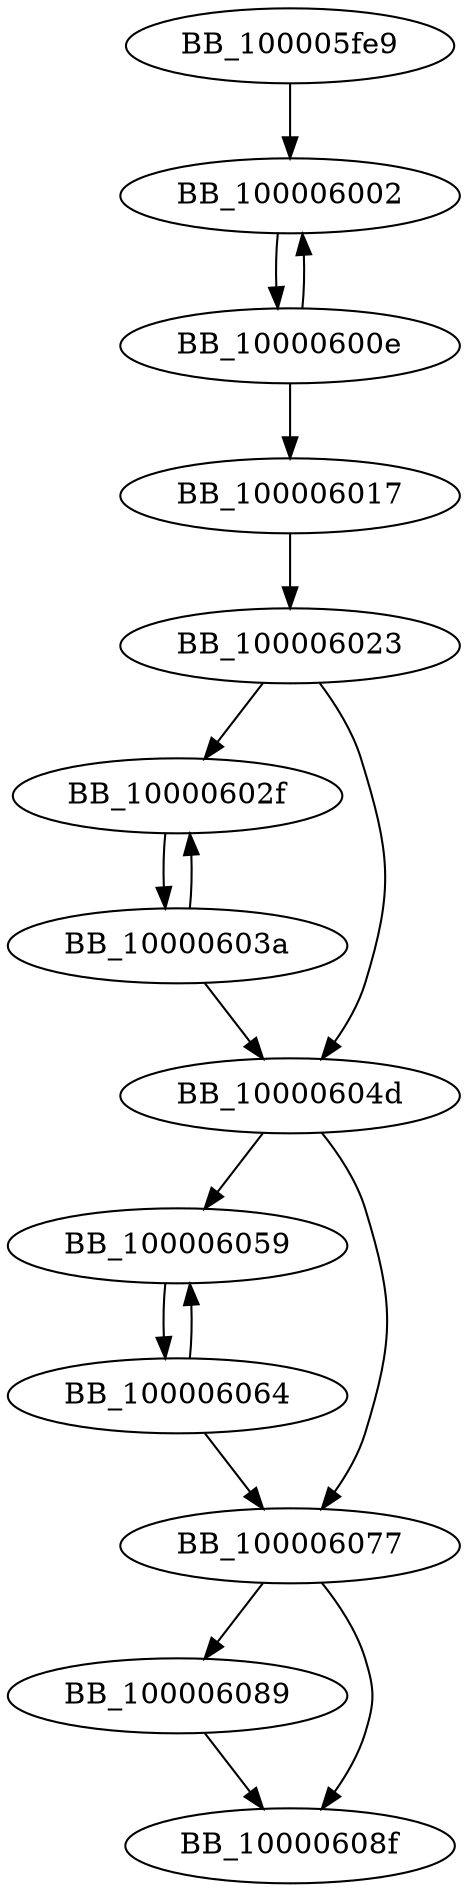 DiGraph __Z14getFirstRandom12FIRST_RANDOMRSt6vectorIhSaIhEE{
BB_100005fe9->BB_100006002
BB_100006002->BB_10000600e
BB_10000600e->BB_100006002
BB_10000600e->BB_100006017
BB_100006017->BB_100006023
BB_100006023->BB_10000602f
BB_100006023->BB_10000604d
BB_10000602f->BB_10000603a
BB_10000603a->BB_10000602f
BB_10000603a->BB_10000604d
BB_10000604d->BB_100006059
BB_10000604d->BB_100006077
BB_100006059->BB_100006064
BB_100006064->BB_100006059
BB_100006064->BB_100006077
BB_100006077->BB_100006089
BB_100006077->BB_10000608f
BB_100006089->BB_10000608f
}
